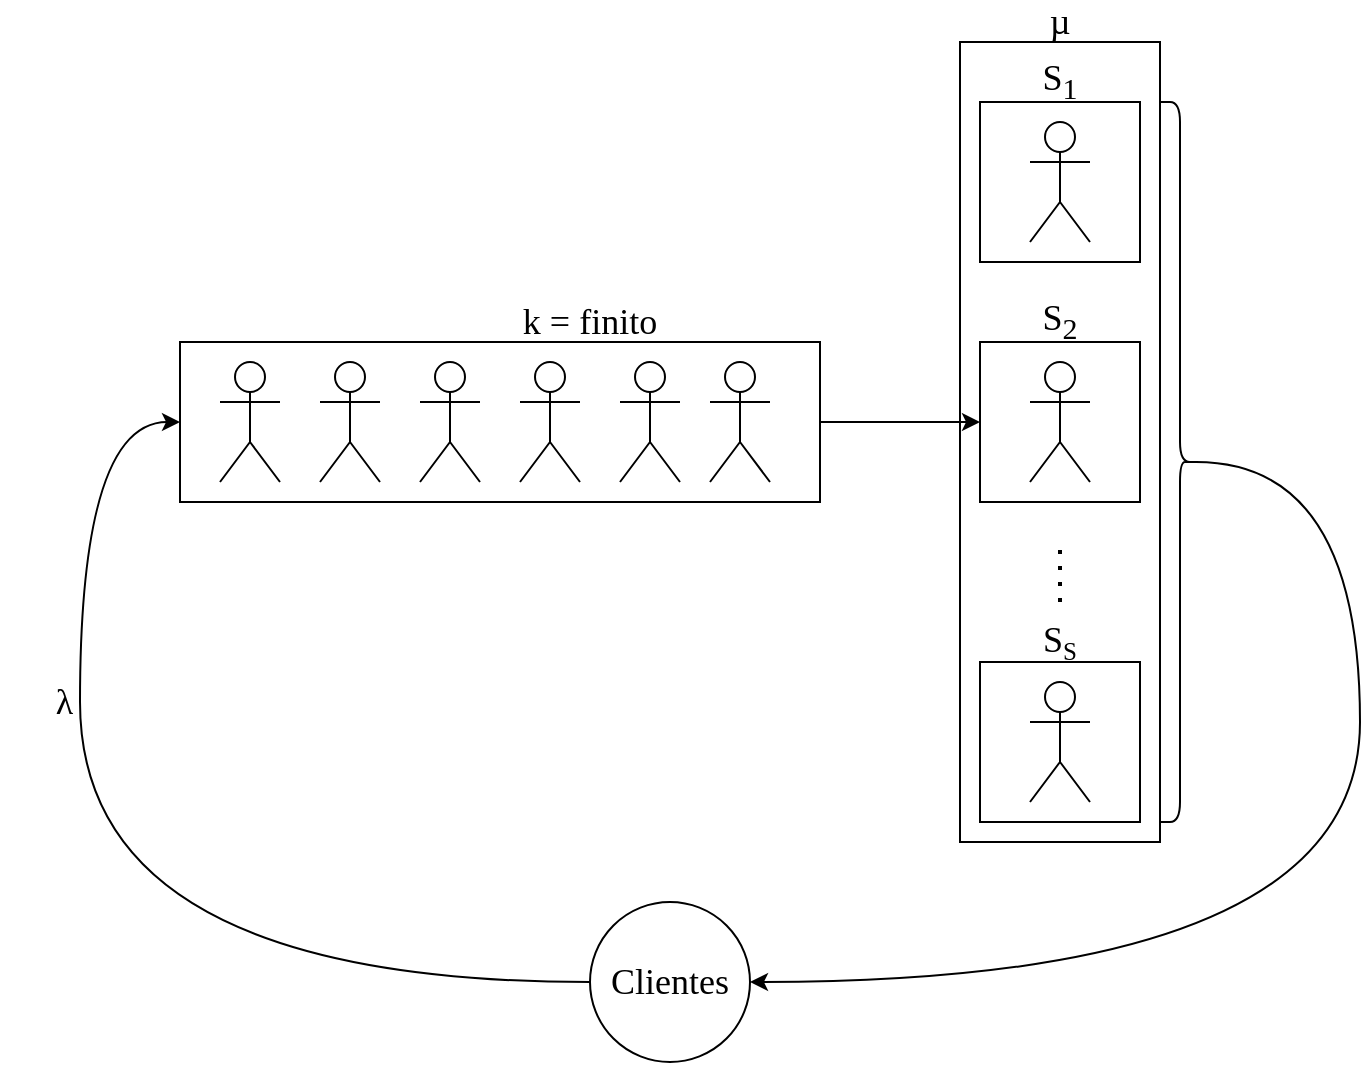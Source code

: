 <mxfile version="21.8.2" type="device" pages="7">
  <diagram name="Página-1" id="YVorLeRD2NTYy_8TR9HN">
    <mxGraphModel dx="864" dy="508" grid="1" gridSize="10" guides="1" tooltips="1" connect="1" arrows="1" fold="1" page="1" pageScale="1" pageWidth="850" pageHeight="1100" math="0" shadow="0">
      <root>
        <mxCell id="0" />
        <mxCell id="1" parent="0" />
        <mxCell id="6PPp6qgTOFGPJa6Tmsrm-9" style="edgeStyle=orthogonalEdgeStyle;rounded=0;orthogonalLoop=1;jettySize=auto;html=1;entryX=0;entryY=0.5;entryDx=0;entryDy=0;fontFamily=Times New Roman;" parent="1" source="6PPp6qgTOFGPJa6Tmsrm-1" target="6PPp6qgTOFGPJa6Tmsrm-2" edge="1">
          <mxGeometry relative="1" as="geometry" />
        </mxCell>
        <mxCell id="6PPp6qgTOFGPJa6Tmsrm-1" value="" style="rounded=0;whiteSpace=wrap;html=1;fontFamily=Times New Roman;" parent="1" vertex="1">
          <mxGeometry x="160" y="240" width="320" height="80" as="geometry" />
        </mxCell>
        <mxCell id="6PPp6qgTOFGPJa6Tmsrm-2" value="" style="rounded=0;whiteSpace=wrap;html=1;fontFamily=Times New Roman;" parent="1" vertex="1">
          <mxGeometry x="560" y="240" width="80" height="80" as="geometry" />
        </mxCell>
        <mxCell id="6PPp6qgTOFGPJa6Tmsrm-3" value="" style="shape=umlActor;verticalLabelPosition=bottom;verticalAlign=top;html=1;outlineConnect=0;fontFamily=Times New Roman;" parent="1" vertex="1">
          <mxGeometry x="425" y="250" width="30" height="60" as="geometry" />
        </mxCell>
        <mxCell id="6PPp6qgTOFGPJa6Tmsrm-4" value="" style="shape=umlActor;verticalLabelPosition=bottom;verticalAlign=top;html=1;outlineConnect=0;fontFamily=Times New Roman;" parent="1" vertex="1">
          <mxGeometry x="380" y="250" width="30" height="60" as="geometry" />
        </mxCell>
        <mxCell id="6PPp6qgTOFGPJa6Tmsrm-5" value="" style="shape=umlActor;verticalLabelPosition=bottom;verticalAlign=top;html=1;outlineConnect=0;fontFamily=Times New Roman;" parent="1" vertex="1">
          <mxGeometry x="585" y="250" width="30" height="60" as="geometry" />
        </mxCell>
        <mxCell id="6PPp6qgTOFGPJa6Tmsrm-8" style="edgeStyle=orthogonalEdgeStyle;rounded=0;orthogonalLoop=1;jettySize=auto;html=1;exitX=0;exitY=0.5;exitDx=0;exitDy=0;entryX=0;entryY=0.5;entryDx=0;entryDy=0;curved=1;fontFamily=Times New Roman;" parent="1" source="6PPp6qgTOFGPJa6Tmsrm-6" target="6PPp6qgTOFGPJa6Tmsrm-1" edge="1">
          <mxGeometry relative="1" as="geometry">
            <Array as="points">
              <mxPoint x="110" y="560" />
              <mxPoint x="110" y="280" />
            </Array>
          </mxGeometry>
        </mxCell>
        <mxCell id="6PPp6qgTOFGPJa6Tmsrm-6" value="Clientes" style="ellipse;whiteSpace=wrap;html=1;aspect=fixed;fontFamily=Times New Roman;fontSize=18;" parent="1" vertex="1">
          <mxGeometry x="365" y="520" width="80" height="80" as="geometry" />
        </mxCell>
        <mxCell id="6PPp6qgTOFGPJa6Tmsrm-10" value="k = finito" style="text;html=1;strokeColor=none;fillColor=none;align=center;verticalAlign=middle;whiteSpace=wrap;rounded=0;fontFamily=Times New Roman;fontSize=18;" parent="1" vertex="1">
          <mxGeometry x="330" y="220" width="70" height="20" as="geometry" />
        </mxCell>
        <mxCell id="6PPp6qgTOFGPJa6Tmsrm-11" value="S&lt;sub&gt;2&lt;/sub&gt;" style="text;html=1;strokeColor=none;fillColor=none;align=center;verticalAlign=middle;whiteSpace=wrap;rounded=0;fontFamily=Times New Roman;fontSize=18;" parent="1" vertex="1">
          <mxGeometry x="570" y="220" width="60" height="20" as="geometry" />
        </mxCell>
        <mxCell id="6PPp6qgTOFGPJa6Tmsrm-12" value="µ&lt;span style=&quot;background: linear-gradient(90deg, rgb(52, 69, 127) 50%, rgba(0, 0, 0, 0) 50%) 0% 0px / 200% 100% no-repeat rgb(31, 31, 31); color: rgb(255, 255, 255); animation: 0.75s cubic-bezier(0.05, 0.7, 0.1, 1) 0.25s 1 normal forwards running highlight; font-size: 18px; text-align: left;&quot;&gt;&lt;/span&gt;&lt;span style=&quot;background: linear-gradient(90deg, rgb(52, 69, 127) 50%, rgba(0, 0, 0, 0) 50%) 0% 0px / 200% 100% no-repeat rgb(31, 31, 31); color: rgb(255, 255, 255); animation: 0.75s cubic-bezier(0.05, 0.7, 0.1, 1) 0.25s 1 normal forwards running highlight; font-size: 18px; text-align: left;&quot;&gt;&lt;/span&gt;&lt;span style=&quot;background: linear-gradient(90deg, rgb(52, 69, 127) 50%, rgba(0, 0, 0, 0) 50%) 0% 0px / 200% 100% no-repeat rgb(31, 31, 31); color: rgb(255, 255, 255); animation: 0.75s cubic-bezier(0.05, 0.7, 0.1, 1) 0.25s 1 normal forwards running highlight; font-size: 18px; text-align: left;&quot;&gt;&lt;/span&gt;&lt;span style=&quot;background: linear-gradient(90deg, rgb(52, 69, 127) 50%, rgba(0, 0, 0, 0) 50%) 0% 0px / 200% 100% no-repeat rgb(31, 31, 31); color: rgb(255, 255, 255); animation: 0.75s cubic-bezier(0.05, 0.7, 0.1, 1) 0.25s 1 normal forwards running highlight; font-size: 18px; text-align: left;&quot;&gt;&lt;/span&gt;" style="text;html=1;strokeColor=none;fillColor=none;align=center;verticalAlign=middle;whiteSpace=wrap;rounded=0;fontFamily=Times New Roman;fontSize=18;" parent="1" vertex="1">
          <mxGeometry x="570" y="70" width="60" height="20" as="geometry" />
        </mxCell>
        <mxCell id="6PPp6qgTOFGPJa6Tmsrm-13" value="&amp;nbsp;λ" style="text;html=1;strokeColor=none;fillColor=none;align=center;verticalAlign=middle;whiteSpace=wrap;rounded=0;fontFamily=Times New Roman;fontSize=18;" parent="1" vertex="1">
          <mxGeometry x="70" y="410" width="60" height="20" as="geometry" />
        </mxCell>
        <mxCell id="6PPp6qgTOFGPJa6Tmsrm-15" value="" style="shape=umlActor;verticalLabelPosition=bottom;verticalAlign=top;html=1;outlineConnect=0;fontFamily=Times New Roman;" parent="1" vertex="1">
          <mxGeometry x="330" y="250" width="30" height="60" as="geometry" />
        </mxCell>
        <mxCell id="6PPp6qgTOFGPJa6Tmsrm-16" value="" style="shape=umlActor;verticalLabelPosition=bottom;verticalAlign=top;html=1;outlineConnect=0;fontFamily=Times New Roman;" parent="1" vertex="1">
          <mxGeometry x="280" y="250" width="30" height="60" as="geometry" />
        </mxCell>
        <mxCell id="6PPp6qgTOFGPJa6Tmsrm-18" value="" style="shape=umlActor;verticalLabelPosition=bottom;verticalAlign=top;html=1;outlineConnect=0;fontFamily=Times New Roman;" parent="1" vertex="1">
          <mxGeometry x="230" y="250" width="30" height="60" as="geometry" />
        </mxCell>
        <mxCell id="6PPp6qgTOFGPJa6Tmsrm-19" value="" style="shape=umlActor;verticalLabelPosition=bottom;verticalAlign=top;html=1;outlineConnect=0;fontFamily=Times New Roman;" parent="1" vertex="1">
          <mxGeometry x="180" y="250" width="30" height="60" as="geometry" />
        </mxCell>
        <mxCell id="6PPp6qgTOFGPJa6Tmsrm-21" value="" style="rounded=0;whiteSpace=wrap;html=1;fontFamily=Times New Roman;" parent="1" vertex="1">
          <mxGeometry x="560" y="120" width="80" height="80" as="geometry" />
        </mxCell>
        <mxCell id="6PPp6qgTOFGPJa6Tmsrm-22" value="" style="shape=umlActor;verticalLabelPosition=bottom;verticalAlign=top;html=1;outlineConnect=0;fontFamily=Times New Roman;" parent="1" vertex="1">
          <mxGeometry x="585" y="130" width="30" height="60" as="geometry" />
        </mxCell>
        <mxCell id="6PPp6qgTOFGPJa6Tmsrm-23" value="S&lt;sub&gt;1&lt;/sub&gt;" style="text;html=1;strokeColor=none;fillColor=none;align=center;verticalAlign=middle;whiteSpace=wrap;rounded=0;fontFamily=Times New Roman;fontSize=18;" parent="1" vertex="1">
          <mxGeometry x="570" y="100" width="60" height="20" as="geometry" />
        </mxCell>
        <mxCell id="6PPp6qgTOFGPJa6Tmsrm-28" value="" style="rounded=0;whiteSpace=wrap;html=1;fontFamily=Times New Roman;" parent="1" vertex="1">
          <mxGeometry x="560" y="400" width="80" height="80" as="geometry" />
        </mxCell>
        <mxCell id="6PPp6qgTOFGPJa6Tmsrm-29" value="" style="shape=umlActor;verticalLabelPosition=bottom;verticalAlign=top;html=1;outlineConnect=0;fontFamily=Times New Roman;" parent="1" vertex="1">
          <mxGeometry x="585" y="410" width="30" height="60" as="geometry" />
        </mxCell>
        <mxCell id="6PPp6qgTOFGPJa6Tmsrm-30" value="S&lt;span style=&quot;font-size: 15px;&quot;&gt;&lt;sub&gt;S&lt;/sub&gt;&lt;/span&gt;" style="text;html=1;strokeColor=none;fillColor=none;align=center;verticalAlign=middle;whiteSpace=wrap;rounded=0;fontFamily=Times New Roman;fontSize=18;" parent="1" vertex="1">
          <mxGeometry x="570" y="380" width="60" height="20" as="geometry" />
        </mxCell>
        <mxCell id="6PPp6qgTOFGPJa6Tmsrm-31" value="" style="endArrow=none;dashed=1;html=1;dashPattern=1 3;strokeWidth=2;rounded=0;" parent="1" edge="1">
          <mxGeometry width="50" height="50" relative="1" as="geometry">
            <mxPoint x="600" y="370" as="sourcePoint" />
            <mxPoint x="600" y="340" as="targetPoint" />
          </mxGeometry>
        </mxCell>
        <mxCell id="6PPp6qgTOFGPJa6Tmsrm-35" style="edgeStyle=orthogonalEdgeStyle;rounded=0;orthogonalLoop=1;jettySize=auto;html=1;exitX=0.1;exitY=0.5;exitDx=0;exitDy=0;exitPerimeter=0;entryX=1;entryY=0.5;entryDx=0;entryDy=0;curved=1;" parent="1" source="6PPp6qgTOFGPJa6Tmsrm-34" target="6PPp6qgTOFGPJa6Tmsrm-6" edge="1">
          <mxGeometry relative="1" as="geometry">
            <Array as="points">
              <mxPoint x="750" y="300" />
              <mxPoint x="750" y="560" />
            </Array>
          </mxGeometry>
        </mxCell>
        <mxCell id="6PPp6qgTOFGPJa6Tmsrm-34" value="" style="shape=curlyBracket;whiteSpace=wrap;html=1;rounded=1;flipH=1;labelPosition=right;verticalLabelPosition=middle;align=left;verticalAlign=middle;" parent="1" vertex="1">
          <mxGeometry x="650" y="120" width="20" height="360" as="geometry" />
        </mxCell>
        <mxCell id="Z332Vh7oi5N21TglmP7B-1" value="" style="rounded=0;whiteSpace=wrap;html=1;fillColor=none;" parent="1" vertex="1">
          <mxGeometry x="550" y="90" width="100" height="400" as="geometry" />
        </mxCell>
      </root>
    </mxGraphModel>
  </diagram>
  <diagram id="Le0xPThiwnjS3wAxeOaL" name="Página-2">
    <mxGraphModel dx="411" dy="242" grid="1" gridSize="10" guides="1" tooltips="1" connect="1" arrows="1" fold="1" page="1" pageScale="1" pageWidth="850" pageHeight="1100" math="0" shadow="0">
      <root>
        <mxCell id="0" />
        <mxCell id="1" parent="0" />
        <mxCell id="ld2dzbJapCjbL-3RGcIa-5" style="edgeStyle=orthogonalEdgeStyle;curved=1;rounded=0;orthogonalLoop=1;jettySize=auto;html=1;fontFamily=Times New Roman;" edge="1" parent="1" source="ld2dzbJapCjbL-3RGcIa-1" target="ld2dzbJapCjbL-3RGcIa-3">
          <mxGeometry relative="1" as="geometry" />
        </mxCell>
        <mxCell id="ld2dzbJapCjbL-3RGcIa-14" value="0.2" style="edgeLabel;html=1;align=center;verticalAlign=middle;resizable=0;points=[];fontFamily=Times New Roman;" vertex="1" connectable="0" parent="ld2dzbJapCjbL-3RGcIa-5">
          <mxGeometry x="-0.279" y="-1" relative="1" as="geometry">
            <mxPoint as="offset" />
          </mxGeometry>
        </mxCell>
        <mxCell id="ld2dzbJapCjbL-3RGcIa-6" style="edgeStyle=orthogonalEdgeStyle;curved=1;rounded=0;orthogonalLoop=1;jettySize=auto;html=1;fontFamily=Times New Roman;" edge="1" parent="1" source="ld2dzbJapCjbL-3RGcIa-1" target="ld2dzbJapCjbL-3RGcIa-2">
          <mxGeometry relative="1" as="geometry" />
        </mxCell>
        <mxCell id="ld2dzbJapCjbL-3RGcIa-16" value="0.5" style="edgeLabel;html=1;align=center;verticalAlign=middle;resizable=0;points=[];fontFamily=Times New Roman;" vertex="1" connectable="0" parent="ld2dzbJapCjbL-3RGcIa-6">
          <mxGeometry x="-0.046" relative="1" as="geometry">
            <mxPoint as="offset" />
          </mxGeometry>
        </mxCell>
        <mxCell id="ld2dzbJapCjbL-3RGcIa-1" value="&lt;font style=&quot;font-size: 18px;&quot;&gt;1&lt;/font&gt;" style="ellipse;whiteSpace=wrap;html=1;aspect=fixed;fontFamily=Times New Roman;" vertex="1" parent="1">
          <mxGeometry x="240" y="340" width="40" height="40" as="geometry" />
        </mxCell>
        <mxCell id="ld2dzbJapCjbL-3RGcIa-11" style="edgeStyle=none;rounded=0;orthogonalLoop=1;jettySize=auto;html=1;fontFamily=Times New Roman;" edge="1" parent="1" source="ld2dzbJapCjbL-3RGcIa-2" target="ld2dzbJapCjbL-3RGcIa-3">
          <mxGeometry relative="1" as="geometry" />
        </mxCell>
        <mxCell id="ld2dzbJapCjbL-3RGcIa-18" value="0.1" style="edgeLabel;html=1;align=center;verticalAlign=middle;resizable=0;points=[];fontFamily=Times New Roman;" vertex="1" connectable="0" parent="ld2dzbJapCjbL-3RGcIa-11">
          <mxGeometry x="-0.194" y="-2" relative="1" as="geometry">
            <mxPoint x="-15" y="11" as="offset" />
          </mxGeometry>
        </mxCell>
        <mxCell id="ld2dzbJapCjbL-3RGcIa-12" style="edgeStyle=none;rounded=0;orthogonalLoop=1;jettySize=auto;html=1;fontFamily=Times New Roman;" edge="1" parent="1" source="ld2dzbJapCjbL-3RGcIa-2" target="ld2dzbJapCjbL-3RGcIa-4">
          <mxGeometry relative="1" as="geometry" />
        </mxCell>
        <mxCell id="ld2dzbJapCjbL-3RGcIa-19" value="0.5" style="edgeLabel;html=1;align=center;verticalAlign=middle;resizable=0;points=[];fontFamily=Times New Roman;" vertex="1" connectable="0" parent="ld2dzbJapCjbL-3RGcIa-12">
          <mxGeometry x="-0.293" y="-1" relative="1" as="geometry">
            <mxPoint as="offset" />
          </mxGeometry>
        </mxCell>
        <mxCell id="ld2dzbJapCjbL-3RGcIa-2" value="&lt;span style=&quot;font-size: 18px;&quot;&gt;2&lt;/span&gt;" style="ellipse;whiteSpace=wrap;html=1;aspect=fixed;fontFamily=Times New Roman;" vertex="1" parent="1">
          <mxGeometry x="440" y="340" width="40" height="40" as="geometry" />
        </mxCell>
        <mxCell id="ld2dzbJapCjbL-3RGcIa-3" value="&lt;font style=&quot;font-size: 18px;&quot;&gt;0&lt;/font&gt;" style="ellipse;whiteSpace=wrap;html=1;aspect=fixed;fontFamily=Times New Roman;" vertex="1" parent="1">
          <mxGeometry x="240" y="460" width="40" height="40" as="geometry" />
        </mxCell>
        <mxCell id="ld2dzbJapCjbL-3RGcIa-13" style="edgeStyle=none;rounded=0;orthogonalLoop=1;jettySize=auto;html=1;fontFamily=Times New Roman;" edge="1" parent="1" source="ld2dzbJapCjbL-3RGcIa-4" target="ld2dzbJapCjbL-3RGcIa-3">
          <mxGeometry relative="1" as="geometry" />
        </mxCell>
        <mxCell id="ld2dzbJapCjbL-3RGcIa-20" value="0.6" style="edgeLabel;html=1;align=center;verticalAlign=middle;resizable=0;points=[];fontFamily=Times New Roman;" vertex="1" connectable="0" parent="ld2dzbJapCjbL-3RGcIa-13">
          <mxGeometry x="-0.111" relative="1" as="geometry">
            <mxPoint as="offset" />
          </mxGeometry>
        </mxCell>
        <mxCell id="ld2dzbJapCjbL-3RGcIa-4" value="&lt;font style=&quot;font-size: 18px;&quot;&gt;3&lt;/font&gt;" style="ellipse;whiteSpace=wrap;html=1;aspect=fixed;fontFamily=Times New Roman;" vertex="1" parent="1">
          <mxGeometry x="440" y="460" width="40" height="40" as="geometry" />
        </mxCell>
        <mxCell id="ld2dzbJapCjbL-3RGcIa-8" style="edgeStyle=orthogonalEdgeStyle;curved=1;rounded=0;orthogonalLoop=1;jettySize=auto;html=1;entryX=0;entryY=0.5;entryDx=0;entryDy=0;fontFamily=Times New Roman;" edge="1" parent="1" source="ld2dzbJapCjbL-3RGcIa-1" target="ld2dzbJapCjbL-3RGcIa-1">
          <mxGeometry relative="1" as="geometry">
            <Array as="points">
              <mxPoint x="260" y="320" />
              <mxPoint x="220" y="320" />
              <mxPoint x="220" y="360" />
            </Array>
          </mxGeometry>
        </mxCell>
        <mxCell id="ld2dzbJapCjbL-3RGcIa-15" value="0.3" style="edgeLabel;html=1;align=center;verticalAlign=middle;resizable=0;points=[];fontFamily=Times New Roman;" vertex="1" connectable="0" parent="ld2dzbJapCjbL-3RGcIa-8">
          <mxGeometry x="-0.119" y="4" relative="1" as="geometry">
            <mxPoint as="offset" />
          </mxGeometry>
        </mxCell>
        <mxCell id="ld2dzbJapCjbL-3RGcIa-9" style="edgeStyle=orthogonalEdgeStyle;curved=1;rounded=0;orthogonalLoop=1;jettySize=auto;html=1;entryX=1;entryY=0.5;entryDx=0;entryDy=0;fontFamily=Times New Roman;" edge="1" parent="1" source="ld2dzbJapCjbL-3RGcIa-2" target="ld2dzbJapCjbL-3RGcIa-2">
          <mxGeometry relative="1" as="geometry" />
        </mxCell>
        <mxCell id="ld2dzbJapCjbL-3RGcIa-17" value="0.4" style="edgeLabel;html=1;align=center;verticalAlign=middle;resizable=0;points=[];fontFamily=Times New Roman;" vertex="1" connectable="0" parent="ld2dzbJapCjbL-3RGcIa-9">
          <mxGeometry x="-0.1" y="-4" relative="1" as="geometry">
            <mxPoint as="offset" />
          </mxGeometry>
        </mxCell>
        <mxCell id="ld2dzbJapCjbL-3RGcIa-24" value="&lt;font face=&quot;Times New Roman&quot;&gt;0.4&lt;/font&gt;" style="edgeStyle=orthogonalEdgeStyle;curved=1;rounded=0;orthogonalLoop=1;jettySize=auto;html=1;entryX=1;entryY=0.5;entryDx=0;entryDy=0;exitX=0.5;exitY=1;exitDx=0;exitDy=0;" edge="1" parent="1" source="ld2dzbJapCjbL-3RGcIa-4" target="ld2dzbJapCjbL-3RGcIa-4">
          <mxGeometry x="0.167" relative="1" as="geometry">
            <Array as="points">
              <mxPoint x="460" y="520" />
              <mxPoint x="500" y="520" />
              <mxPoint x="500" y="480" />
            </Array>
            <mxPoint as="offset" />
          </mxGeometry>
        </mxCell>
      </root>
    </mxGraphModel>
  </diagram>
  <diagram id="eNmUAPAjlmQjDrdhqL0J" name="Página-3">
    <mxGraphModel dx="720" dy="423" grid="1" gridSize="10" guides="1" tooltips="1" connect="1" arrows="1" fold="1" page="1" pageScale="1" pageWidth="850" pageHeight="1100" math="0" shadow="0">
      <root>
        <mxCell id="0" />
        <mxCell id="1" parent="0" />
        <mxCell id="0VMJzv3J0OWq5BbJ6_AL-22" style="edgeStyle=none;rounded=0;orthogonalLoop=1;jettySize=auto;html=1;fontFamily=Times New Roman;" edge="1" parent="1" source="0VMJzv3J0OWq5BbJ6_AL-5" target="0VMJzv3J0OWq5BbJ6_AL-14">
          <mxGeometry relative="1" as="geometry" />
        </mxCell>
        <mxCell id="0VMJzv3J0OWq5BbJ6_AL-30" value="0.6" style="edgeLabel;html=1;align=center;verticalAlign=middle;resizable=0;points=[];fontFamily=Times New Roman;" vertex="1" connectable="0" parent="0VMJzv3J0OWq5BbJ6_AL-22">
          <mxGeometry x="-0.519" y="-2" relative="1" as="geometry">
            <mxPoint as="offset" />
          </mxGeometry>
        </mxCell>
        <mxCell id="0VMJzv3J0OWq5BbJ6_AL-5" value="&lt;font style=&quot;font-size: 18px;&quot;&gt;1&lt;/font&gt;" style="ellipse;whiteSpace=wrap;html=1;aspect=fixed;fontFamily=Times New Roman;" vertex="1" parent="1">
          <mxGeometry x="260" y="260" width="40" height="40" as="geometry" />
        </mxCell>
        <mxCell id="0VMJzv3J0OWq5BbJ6_AL-23" style="edgeStyle=none;rounded=0;orthogonalLoop=1;jettySize=auto;html=1;fontFamily=Times New Roman;" edge="1" parent="1" source="0VMJzv3J0OWq5BbJ6_AL-10" target="0VMJzv3J0OWq5BbJ6_AL-5">
          <mxGeometry relative="1" as="geometry" />
        </mxCell>
        <mxCell id="0VMJzv3J0OWq5BbJ6_AL-28" value="0.5" style="edgeLabel;html=1;align=center;verticalAlign=middle;resizable=0;points=[];fontFamily=Times New Roman;" vertex="1" connectable="0" parent="0VMJzv3J0OWq5BbJ6_AL-23">
          <mxGeometry x="-0.021" y="1" relative="1" as="geometry">
            <mxPoint as="offset" />
          </mxGeometry>
        </mxCell>
        <mxCell id="0VMJzv3J0OWq5BbJ6_AL-24" style="edgeStyle=none;rounded=0;orthogonalLoop=1;jettySize=auto;html=1;fontFamily=Times New Roman;" edge="1" parent="1" source="0VMJzv3J0OWq5BbJ6_AL-10" target="0VMJzv3J0OWq5BbJ6_AL-11">
          <mxGeometry relative="1" as="geometry" />
        </mxCell>
        <mxCell id="0VMJzv3J0OWq5BbJ6_AL-29" value="0.5" style="edgeLabel;html=1;align=center;verticalAlign=middle;resizable=0;points=[];fontFamily=Times New Roman;" vertex="1" connectable="0" parent="0VMJzv3J0OWq5BbJ6_AL-24">
          <mxGeometry x="-0.545" y="-2" relative="1" as="geometry">
            <mxPoint as="offset" />
          </mxGeometry>
        </mxCell>
        <mxCell id="0VMJzv3J0OWq5BbJ6_AL-10" value="&lt;span style=&quot;font-size: 18px;&quot;&gt;2&lt;/span&gt;" style="ellipse;whiteSpace=wrap;html=1;aspect=fixed;fontFamily=Times New Roman;" vertex="1" parent="1">
          <mxGeometry x="460" y="260" width="40" height="40" as="geometry" />
        </mxCell>
        <mxCell id="0VMJzv3J0OWq5BbJ6_AL-26" style="edgeStyle=orthogonalEdgeStyle;curved=1;rounded=0;orthogonalLoop=1;jettySize=auto;html=1;entryX=0.5;entryY=1;entryDx=0;entryDy=0;fontFamily=Times New Roman;" edge="1" parent="1" source="0VMJzv3J0OWq5BbJ6_AL-11" target="0VMJzv3J0OWq5BbJ6_AL-14">
          <mxGeometry relative="1" as="geometry">
            <Array as="points">
              <mxPoint x="280" y="440" />
              <mxPoint x="480" y="440" />
            </Array>
          </mxGeometry>
        </mxCell>
        <mxCell id="0VMJzv3J0OWq5BbJ6_AL-32" value="0.5" style="edgeLabel;html=1;align=center;verticalAlign=middle;resizable=0;points=[];fontFamily=Times New Roman;" vertex="1" connectable="0" parent="0VMJzv3J0OWq5BbJ6_AL-26">
          <mxGeometry y="-2" relative="1" as="geometry">
            <mxPoint as="offset" />
          </mxGeometry>
        </mxCell>
        <mxCell id="0VMJzv3J0OWq5BbJ6_AL-11" value="&lt;font style=&quot;font-size: 18px;&quot;&gt;4&lt;/font&gt;" style="ellipse;whiteSpace=wrap;html=1;aspect=fixed;fontFamily=Times New Roman;" vertex="1" parent="1">
          <mxGeometry x="260" y="380" width="40" height="40" as="geometry" />
        </mxCell>
        <mxCell id="0VMJzv3J0OWq5BbJ6_AL-25" style="edgeStyle=none;rounded=0;orthogonalLoop=1;jettySize=auto;html=1;fontFamily=Times New Roman;" edge="1" parent="1" source="0VMJzv3J0OWq5BbJ6_AL-14" target="0VMJzv3J0OWq5BbJ6_AL-11">
          <mxGeometry relative="1" as="geometry" />
        </mxCell>
        <mxCell id="0VMJzv3J0OWq5BbJ6_AL-31" value="1" style="edgeLabel;html=1;align=center;verticalAlign=middle;resizable=0;points=[];fontFamily=Times New Roman;" vertex="1" connectable="0" parent="0VMJzv3J0OWq5BbJ6_AL-25">
          <mxGeometry y="-1" relative="1" as="geometry">
            <mxPoint y="1" as="offset" />
          </mxGeometry>
        </mxCell>
        <mxCell id="0VMJzv3J0OWq5BbJ6_AL-14" value="&lt;font style=&quot;font-size: 18px;&quot;&gt;3&lt;/font&gt;" style="ellipse;whiteSpace=wrap;html=1;aspect=fixed;fontFamily=Times New Roman;" vertex="1" parent="1">
          <mxGeometry x="460" y="380" width="40" height="40" as="geometry" />
        </mxCell>
        <mxCell id="0VMJzv3J0OWq5BbJ6_AL-15" style="edgeStyle=orthogonalEdgeStyle;curved=1;rounded=0;orthogonalLoop=1;jettySize=auto;html=1;entryX=0;entryY=0.5;entryDx=0;entryDy=0;fontFamily=Times New Roman;" edge="1" parent="1" source="0VMJzv3J0OWq5BbJ6_AL-5" target="0VMJzv3J0OWq5BbJ6_AL-5">
          <mxGeometry relative="1" as="geometry">
            <Array as="points">
              <mxPoint x="280" y="240" />
              <mxPoint x="240" y="240" />
              <mxPoint x="240" y="280" />
            </Array>
          </mxGeometry>
        </mxCell>
        <mxCell id="0VMJzv3J0OWq5BbJ6_AL-16" value="0.4" style="edgeLabel;html=1;align=center;verticalAlign=middle;resizable=0;points=[];fontFamily=Times New Roman;" vertex="1" connectable="0" parent="0VMJzv3J0OWq5BbJ6_AL-15">
          <mxGeometry x="-0.119" y="4" relative="1" as="geometry">
            <mxPoint as="offset" />
          </mxGeometry>
        </mxCell>
        <mxCell id="0VMJzv3J0OWq5BbJ6_AL-27" style="edgeStyle=orthogonalEdgeStyle;curved=1;rounded=0;orthogonalLoop=1;jettySize=auto;html=1;entryX=0;entryY=0.5;entryDx=0;entryDy=0;fontFamily=Times New Roman;" edge="1" parent="1" source="0VMJzv3J0OWq5BbJ6_AL-11" target="0VMJzv3J0OWq5BbJ6_AL-11">
          <mxGeometry relative="1" as="geometry">
            <Array as="points">
              <mxPoint x="280" y="360" />
              <mxPoint x="240" y="360" />
              <mxPoint x="240" y="400" />
            </Array>
          </mxGeometry>
        </mxCell>
        <mxCell id="0VMJzv3J0OWq5BbJ6_AL-33" value="0.5" style="edgeLabel;html=1;align=center;verticalAlign=middle;resizable=0;points=[];fontFamily=Times New Roman;" vertex="1" connectable="0" parent="0VMJzv3J0OWq5BbJ6_AL-27">
          <mxGeometry x="0.117" y="5" relative="1" as="geometry">
            <mxPoint as="offset" />
          </mxGeometry>
        </mxCell>
      </root>
    </mxGraphModel>
  </diagram>
  <diagram id="fVRt8A6hSwnc2Y7Ntc3j" name="Página-4">
    <mxGraphModel dx="864" dy="508" grid="1" gridSize="10" guides="1" tooltips="1" connect="1" arrows="1" fold="1" page="1" pageScale="1" pageWidth="850" pageHeight="1100" math="0" shadow="0">
      <root>
        <mxCell id="0" />
        <mxCell id="1" parent="0" />
        <mxCell id="qDLsMk7c6EmS7-c1RLPG-27" style="edgeStyle=orthogonalEdgeStyle;curved=1;rounded=0;orthogonalLoop=1;jettySize=auto;html=1;exitX=1;exitY=0;exitDx=0;exitDy=0;entryX=0;entryY=0;entryDx=0;entryDy=0;fontFamily=Times New Roman;" parent="1" source="qDLsMk7c6EmS7-c1RLPG-3" target="qDLsMk7c6EmS7-c1RLPG-8" edge="1">
          <mxGeometry relative="1" as="geometry">
            <Array as="points">
              <mxPoint x="294" y="240" />
              <mxPoint x="466" y="240" />
            </Array>
          </mxGeometry>
        </mxCell>
        <mxCell id="qDLsMk7c6EmS7-c1RLPG-35" value="0.6" style="edgeLabel;html=1;align=center;verticalAlign=middle;resizable=0;points=[];fontFamily=Times New Roman;" parent="qDLsMk7c6EmS7-c1RLPG-27" vertex="1" connectable="0">
          <mxGeometry x="-0.007" y="2" relative="1" as="geometry">
            <mxPoint as="offset" />
          </mxGeometry>
        </mxCell>
        <mxCell id="qDLsMk7c6EmS7-c1RLPG-3" value="&lt;font style=&quot;font-size: 18px;&quot;&gt;1&lt;/font&gt;" style="ellipse;whiteSpace=wrap;html=1;aspect=fixed;fontFamily=Times New Roman;" parent="1" vertex="1">
          <mxGeometry x="260" y="260" width="40" height="40" as="geometry" />
        </mxCell>
        <mxCell id="qDLsMk7c6EmS7-c1RLPG-28" style="edgeStyle=orthogonalEdgeStyle;curved=1;rounded=0;orthogonalLoop=1;jettySize=auto;html=1;exitX=0;exitY=1;exitDx=0;exitDy=0;entryX=1;entryY=1;entryDx=0;entryDy=0;fontFamily=Times New Roman;" parent="1" source="qDLsMk7c6EmS7-c1RLPG-8" target="qDLsMk7c6EmS7-c1RLPG-3" edge="1">
          <mxGeometry relative="1" as="geometry">
            <Array as="points">
              <mxPoint x="466" y="320" />
              <mxPoint x="294" y="320" />
            </Array>
          </mxGeometry>
        </mxCell>
        <mxCell id="qDLsMk7c6EmS7-c1RLPG-36" value="0.2" style="edgeLabel;html=1;align=center;verticalAlign=middle;resizable=0;points=[];fontFamily=Times New Roman;" parent="qDLsMk7c6EmS7-c1RLPG-28" vertex="1" connectable="0">
          <mxGeometry x="-0.011" y="2" relative="1" as="geometry">
            <mxPoint as="offset" />
          </mxGeometry>
        </mxCell>
        <mxCell id="qDLsMk7c6EmS7-c1RLPG-8" value="&lt;span style=&quot;font-size: 18px;&quot;&gt;2&lt;/span&gt;" style="ellipse;whiteSpace=wrap;html=1;aspect=fixed;fontFamily=Times New Roman;" parent="1" vertex="1">
          <mxGeometry x="460" y="260" width="40" height="40" as="geometry" />
        </mxCell>
        <mxCell id="qDLsMk7c6EmS7-c1RLPG-29" style="edgeStyle=orthogonalEdgeStyle;curved=1;rounded=0;orthogonalLoop=1;jettySize=auto;html=1;exitX=0;exitY=0.5;exitDx=0;exitDy=0;entryX=0.5;entryY=1;entryDx=0;entryDy=0;fontFamily=Times New Roman;" parent="1" source="qDLsMk7c6EmS7-c1RLPG-14" target="qDLsMk7c6EmS7-c1RLPG-3" edge="1">
          <mxGeometry relative="1" as="geometry" />
        </mxCell>
        <mxCell id="qDLsMk7c6EmS7-c1RLPG-38" value="0.3" style="edgeLabel;html=1;align=center;verticalAlign=middle;resizable=0;points=[];fontFamily=Times New Roman;" parent="qDLsMk7c6EmS7-c1RLPG-29" vertex="1" connectable="0">
          <mxGeometry x="0.252" y="-8" relative="1" as="geometry">
            <mxPoint as="offset" />
          </mxGeometry>
        </mxCell>
        <mxCell id="qDLsMk7c6EmS7-c1RLPG-30" style="edgeStyle=orthogonalEdgeStyle;curved=1;rounded=0;orthogonalLoop=1;jettySize=auto;html=1;exitX=1;exitY=0.5;exitDx=0;exitDy=0;entryX=0.5;entryY=1;entryDx=0;entryDy=0;fontFamily=Times New Roman;" parent="1" source="qDLsMk7c6EmS7-c1RLPG-14" target="qDLsMk7c6EmS7-c1RLPG-8" edge="1">
          <mxGeometry relative="1" as="geometry" />
        </mxCell>
        <mxCell id="qDLsMk7c6EmS7-c1RLPG-37" value="0.2" style="edgeLabel;html=1;align=center;verticalAlign=middle;resizable=0;points=[];fontFamily=Times New Roman;" parent="qDLsMk7c6EmS7-c1RLPG-30" vertex="1" connectable="0">
          <mxGeometry x="0.197" y="10" relative="1" as="geometry">
            <mxPoint as="offset" />
          </mxGeometry>
        </mxCell>
        <mxCell id="qDLsMk7c6EmS7-c1RLPG-14" value="&lt;font style=&quot;font-size: 18px;&quot;&gt;3&lt;/font&gt;" style="ellipse;whiteSpace=wrap;html=1;aspect=fixed;fontFamily=Times New Roman;" parent="1" vertex="1">
          <mxGeometry x="360" y="400" width="40" height="40" as="geometry" />
        </mxCell>
        <mxCell id="qDLsMk7c6EmS7-c1RLPG-21" style="edgeStyle=orthogonalEdgeStyle;curved=1;rounded=0;orthogonalLoop=1;jettySize=auto;html=1;entryX=1;entryY=0.5;entryDx=0;entryDy=0;fontFamily=Times New Roman;" parent="1" source="qDLsMk7c6EmS7-c1RLPG-8" target="qDLsMk7c6EmS7-c1RLPG-8" edge="1">
          <mxGeometry relative="1" as="geometry" />
        </mxCell>
        <mxCell id="qDLsMk7c6EmS7-c1RLPG-33" value="0.8" style="edgeLabel;html=1;align=center;verticalAlign=middle;resizable=0;points=[];fontFamily=Times New Roman;" parent="qDLsMk7c6EmS7-c1RLPG-21" vertex="1" connectable="0">
          <mxGeometry x="0.121" y="-6" relative="1" as="geometry">
            <mxPoint as="offset" />
          </mxGeometry>
        </mxCell>
        <mxCell id="qDLsMk7c6EmS7-c1RLPG-25" style="edgeStyle=orthogonalEdgeStyle;curved=1;rounded=0;orthogonalLoop=1;jettySize=auto;html=1;entryX=0;entryY=0.5;entryDx=0;entryDy=0;fontFamily=Times New Roman;" parent="1" source="qDLsMk7c6EmS7-c1RLPG-3" target="qDLsMk7c6EmS7-c1RLPG-3" edge="1">
          <mxGeometry relative="1" as="geometry">
            <Array as="points">
              <mxPoint x="280" y="240" />
              <mxPoint x="240" y="240" />
              <mxPoint x="240" y="280" />
            </Array>
          </mxGeometry>
        </mxCell>
        <mxCell id="qDLsMk7c6EmS7-c1RLPG-32" value="0.4" style="edgeLabel;html=1;align=center;verticalAlign=middle;resizable=0;points=[];fontFamily=Times New Roman;" parent="qDLsMk7c6EmS7-c1RLPG-25" vertex="1" connectable="0">
          <mxGeometry x="0.098" y="5" relative="1" as="geometry">
            <mxPoint as="offset" />
          </mxGeometry>
        </mxCell>
        <mxCell id="qDLsMk7c6EmS7-c1RLPG-31" style="edgeStyle=orthogonalEdgeStyle;curved=1;rounded=0;orthogonalLoop=1;jettySize=auto;html=1;exitX=1;exitY=1;exitDx=0;exitDy=0;entryX=0;entryY=1;entryDx=0;entryDy=0;fontFamily=Times New Roman;" parent="1" source="qDLsMk7c6EmS7-c1RLPG-14" target="qDLsMk7c6EmS7-c1RLPG-14" edge="1">
          <mxGeometry relative="1" as="geometry">
            <Array as="points">
              <mxPoint x="394" y="460" />
              <mxPoint x="366" y="460" />
            </Array>
          </mxGeometry>
        </mxCell>
        <mxCell id="qDLsMk7c6EmS7-c1RLPG-34" value="0.5" style="edgeLabel;html=1;align=center;verticalAlign=middle;resizable=0;points=[];fontFamily=Times New Roman;" parent="qDLsMk7c6EmS7-c1RLPG-31" vertex="1" connectable="0">
          <mxGeometry x="-0.083" relative="1" as="geometry">
            <mxPoint x="-3" as="offset" />
          </mxGeometry>
        </mxCell>
      </root>
    </mxGraphModel>
  </diagram>
  <diagram id="A5zVTVlYw-zlhYLEodEQ" name="Página-5">
    <mxGraphModel dx="524" dy="308" grid="1" gridSize="10" guides="1" tooltips="1" connect="1" arrows="1" fold="1" page="1" pageScale="1" pageWidth="850" pageHeight="1100" math="0" shadow="0">
      <root>
        <mxCell id="0" />
        <mxCell id="1" parent="0" />
        <mxCell id="y5D2D1DUzA9P0s6_UHDn-8" style="edgeStyle=orthogonalEdgeStyle;curved=1;rounded=0;orthogonalLoop=1;jettySize=auto;html=1;exitX=1;exitY=0;exitDx=0;exitDy=0;entryX=0;entryY=0;entryDx=0;entryDy=0;fontFamily=Times New Roman;" edge="1" parent="1" source="y5D2D1DUzA9P0s6_UHDn-1" target="y5D2D1DUzA9P0s6_UHDn-3">
          <mxGeometry relative="1" as="geometry">
            <Array as="points">
              <mxPoint x="390" y="366" />
              <mxPoint x="390" y="350" />
              <mxPoint x="530" y="350" />
              <mxPoint x="530" y="366" />
            </Array>
          </mxGeometry>
        </mxCell>
        <mxCell id="y5D2D1DUzA9P0s6_UHDn-19" value="0.24" style="edgeLabel;html=1;align=center;verticalAlign=middle;resizable=0;points=[];fontFamily=Times New Roman;" vertex="1" connectable="0" parent="y5D2D1DUzA9P0s6_UHDn-8">
          <mxGeometry x="-0.029" relative="1" as="geometry">
            <mxPoint as="offset" />
          </mxGeometry>
        </mxCell>
        <mxCell id="y5D2D1DUzA9P0s6_UHDn-18" style="edgeStyle=orthogonalEdgeStyle;curved=1;rounded=0;orthogonalLoop=1;jettySize=auto;html=1;exitX=0;exitY=1;exitDx=0;exitDy=0;entryX=0;entryY=0.5;entryDx=0;entryDy=0;fontFamily=Times New Roman;" edge="1" parent="1" source="y5D2D1DUzA9P0s6_UHDn-1" target="y5D2D1DUzA9P0s6_UHDn-4">
          <mxGeometry relative="1" as="geometry">
            <Array as="points">
              <mxPoint x="326" y="500" />
            </Array>
          </mxGeometry>
        </mxCell>
        <mxCell id="y5D2D1DUzA9P0s6_UHDn-23" value="0.72" style="edgeLabel;html=1;align=center;verticalAlign=middle;resizable=0;points=[];fontFamily=Times New Roman;" vertex="1" connectable="0" parent="y5D2D1DUzA9P0s6_UHDn-18">
          <mxGeometry x="0.23" y="26" relative="1" as="geometry">
            <mxPoint as="offset" />
          </mxGeometry>
        </mxCell>
        <mxCell id="y5D2D1DUzA9P0s6_UHDn-1" value="&lt;font style=&quot;font-size: 18px;&quot;&gt;1&lt;/font&gt;" style="ellipse;whiteSpace=wrap;html=1;aspect=fixed;fontFamily=Times New Roman;" vertex="1" parent="1">
          <mxGeometry x="320" y="360" width="40" height="40" as="geometry" />
        </mxCell>
        <mxCell id="y5D2D1DUzA9P0s6_UHDn-9" style="edgeStyle=orthogonalEdgeStyle;curved=1;rounded=0;orthogonalLoop=1;jettySize=auto;html=1;exitX=0;exitY=1;exitDx=0;exitDy=0;entryX=1;entryY=1;entryDx=0;entryDy=0;fontFamily=Times New Roman;" edge="1" parent="1" source="y5D2D1DUzA9P0s6_UHDn-3" target="y5D2D1DUzA9P0s6_UHDn-1">
          <mxGeometry relative="1" as="geometry">
            <Array as="points">
              <mxPoint x="530" y="394" />
              <mxPoint x="530" y="410" />
              <mxPoint x="390" y="410" />
              <mxPoint x="390" y="394" />
            </Array>
          </mxGeometry>
        </mxCell>
        <mxCell id="y5D2D1DUzA9P0s6_UHDn-24" value="0.128" style="edgeLabel;html=1;align=center;verticalAlign=middle;resizable=0;points=[];fontFamily=Times New Roman;" vertex="1" connectable="0" parent="y5D2D1DUzA9P0s6_UHDn-9">
          <mxGeometry x="-0.018" relative="1" as="geometry">
            <mxPoint as="offset" />
          </mxGeometry>
        </mxCell>
        <mxCell id="y5D2D1DUzA9P0s6_UHDn-15" style="edgeStyle=orthogonalEdgeStyle;rounded=0;orthogonalLoop=1;jettySize=auto;html=1;exitX=1;exitY=1;exitDx=0;exitDy=0;curved=1;entryX=1;entryY=0.5;entryDx=0;entryDy=0;fontFamily=Times New Roman;" edge="1" parent="1" source="y5D2D1DUzA9P0s6_UHDn-3" target="y5D2D1DUzA9P0s6_UHDn-4">
          <mxGeometry relative="1" as="geometry">
            <mxPoint x="490" y="500" as="targetPoint" />
            <Array as="points">
              <mxPoint x="594" y="500" />
            </Array>
          </mxGeometry>
        </mxCell>
        <mxCell id="y5D2D1DUzA9P0s6_UHDn-25" value="0.736" style="edgeLabel;html=1;align=center;verticalAlign=middle;resizable=0;points=[];fontFamily=Times New Roman;" vertex="1" connectable="0" parent="y5D2D1DUzA9P0s6_UHDn-15">
          <mxGeometry x="-0.328" y="-20" relative="1" as="geometry">
            <mxPoint as="offset" />
          </mxGeometry>
        </mxCell>
        <mxCell id="y5D2D1DUzA9P0s6_UHDn-3" value="&lt;font style=&quot;font-size: 18px;&quot;&gt;2&lt;/font&gt;" style="ellipse;whiteSpace=wrap;html=1;aspect=fixed;fontFamily=Times New Roman;" vertex="1" parent="1">
          <mxGeometry x="560" y="360" width="40" height="40" as="geometry" />
        </mxCell>
        <mxCell id="y5D2D1DUzA9P0s6_UHDn-16" style="edgeStyle=none;rounded=0;orthogonalLoop=1;jettySize=auto;html=1;exitX=1;exitY=0;exitDx=0;exitDy=0;entryX=0.5;entryY=1;entryDx=0;entryDy=0;fontFamily=Times New Roman;" edge="1" parent="1" source="y5D2D1DUzA9P0s6_UHDn-4" target="y5D2D1DUzA9P0s6_UHDn-3">
          <mxGeometry relative="1" as="geometry" />
        </mxCell>
        <mxCell id="y5D2D1DUzA9P0s6_UHDn-27" value="0.192" style="edgeLabel;html=1;align=center;verticalAlign=middle;resizable=0;points=[];fontFamily=Times New Roman;" vertex="1" connectable="0" parent="y5D2D1DUzA9P0s6_UHDn-16">
          <mxGeometry x="0.022" y="1" relative="1" as="geometry">
            <mxPoint as="offset" />
          </mxGeometry>
        </mxCell>
        <mxCell id="y5D2D1DUzA9P0s6_UHDn-17" style="edgeStyle=none;rounded=0;orthogonalLoop=1;jettySize=auto;html=1;exitX=0;exitY=0;exitDx=0;exitDy=0;entryX=0.5;entryY=1;entryDx=0;entryDy=0;fontFamily=Times New Roman;" edge="1" parent="1" source="y5D2D1DUzA9P0s6_UHDn-4" target="y5D2D1DUzA9P0s6_UHDn-1">
          <mxGeometry relative="1" as="geometry" />
        </mxCell>
        <mxCell id="y5D2D1DUzA9P0s6_UHDn-26" value="0.064" style="edgeLabel;html=1;align=center;verticalAlign=middle;resizable=0;points=[];fontFamily=Times New Roman;" vertex="1" connectable="0" parent="y5D2D1DUzA9P0s6_UHDn-17">
          <mxGeometry x="-0.034" y="2" relative="1" as="geometry">
            <mxPoint as="offset" />
          </mxGeometry>
        </mxCell>
        <mxCell id="y5D2D1DUzA9P0s6_UHDn-4" value="&lt;font style=&quot;font-size: 18px;&quot;&gt;3&lt;br&gt;&lt;/font&gt;" style="ellipse;whiteSpace=wrap;html=1;aspect=fixed;fontFamily=Times New Roman;" vertex="1" parent="1">
          <mxGeometry x="439.5" y="480" width="40" height="40" as="geometry" />
        </mxCell>
        <mxCell id="y5D2D1DUzA9P0s6_UHDn-5" style="edgeStyle=orthogonalEdgeStyle;curved=1;rounded=0;orthogonalLoop=1;jettySize=auto;html=1;entryX=0;entryY=0.5;entryDx=0;entryDy=0;fontFamily=Times New Roman;" edge="1" parent="1" source="y5D2D1DUzA9P0s6_UHDn-1" target="y5D2D1DUzA9P0s6_UHDn-1">
          <mxGeometry relative="1" as="geometry">
            <Array as="points">
              <mxPoint x="340" y="340" />
              <mxPoint x="300" y="340" />
              <mxPoint x="300" y="380" />
            </Array>
          </mxGeometry>
        </mxCell>
        <mxCell id="y5D2D1DUzA9P0s6_UHDn-20" value="0.04" style="edgeLabel;html=1;align=center;verticalAlign=middle;resizable=0;points=[];fontFamily=Times New Roman;" vertex="1" connectable="0" parent="y5D2D1DUzA9P0s6_UHDn-5">
          <mxGeometry x="-0.138" y="2" relative="1" as="geometry">
            <mxPoint as="offset" />
          </mxGeometry>
        </mxCell>
        <mxCell id="y5D2D1DUzA9P0s6_UHDn-6" style="edgeStyle=orthogonalEdgeStyle;curved=1;rounded=0;orthogonalLoop=1;jettySize=auto;html=1;entryX=1;entryY=0.5;entryDx=0;entryDy=0;fontFamily=Times New Roman;" edge="1" parent="1" source="y5D2D1DUzA9P0s6_UHDn-3" target="y5D2D1DUzA9P0s6_UHDn-3">
          <mxGeometry relative="1" as="geometry" />
        </mxCell>
        <mxCell id="y5D2D1DUzA9P0s6_UHDn-21" value="0.136" style="edgeLabel;html=1;align=center;verticalAlign=middle;resizable=0;points=[];fontFamily=Times New Roman;" vertex="1" connectable="0" parent="y5D2D1DUzA9P0s6_UHDn-6">
          <mxGeometry x="-0.128" y="-3" relative="1" as="geometry">
            <mxPoint as="offset" />
          </mxGeometry>
        </mxCell>
        <mxCell id="y5D2D1DUzA9P0s6_UHDn-7" style="edgeStyle=orthogonalEdgeStyle;curved=1;rounded=0;orthogonalLoop=1;jettySize=auto;html=1;exitX=1;exitY=1;exitDx=0;exitDy=0;entryX=0;entryY=1;entryDx=0;entryDy=0;fontFamily=Times New Roman;" edge="1" parent="1" source="y5D2D1DUzA9P0s6_UHDn-4" target="y5D2D1DUzA9P0s6_UHDn-4">
          <mxGeometry relative="1" as="geometry">
            <Array as="points">
              <mxPoint x="474" y="540" />
              <mxPoint x="445" y="540" />
            </Array>
          </mxGeometry>
        </mxCell>
        <mxCell id="y5D2D1DUzA9P0s6_UHDn-22" value="0.744" style="edgeLabel;html=1;align=center;verticalAlign=middle;resizable=0;points=[];fontFamily=Times New Roman;" vertex="1" connectable="0" parent="y5D2D1DUzA9P0s6_UHDn-7">
          <mxGeometry x="-0.001" relative="1" as="geometry">
            <mxPoint as="offset" />
          </mxGeometry>
        </mxCell>
      </root>
    </mxGraphModel>
  </diagram>
  <diagram id="XlDvq1E2K8bOwHdidKaC" name="Página-6">
    <mxGraphModel dx="720" dy="423" grid="1" gridSize="10" guides="1" tooltips="1" connect="1" arrows="1" fold="1" page="1" pageScale="1" pageWidth="850" pageHeight="1100" math="0" shadow="0">
      <root>
        <mxCell id="0" />
        <mxCell id="1" parent="0" />
        <mxCell id="YfOEcoB02Qi43KbSl_MQ-4" style="edgeStyle=orthogonalEdgeStyle;curved=1;rounded=0;orthogonalLoop=1;jettySize=auto;html=1;fontFamily=Times New Roman;" edge="1" parent="1" source="YfOEcoB02Qi43KbSl_MQ-1" target="YfOEcoB02Qi43KbSl_MQ-2">
          <mxGeometry relative="1" as="geometry" />
        </mxCell>
        <mxCell id="YfOEcoB02Qi43KbSl_MQ-18" value="0.5" style="edgeLabel;html=1;align=center;verticalAlign=middle;resizable=0;points=[];fontFamily=Times New Roman;" vertex="1" connectable="0" parent="YfOEcoB02Qi43KbSl_MQ-4">
          <mxGeometry x="0.019" relative="1" as="geometry">
            <mxPoint as="offset" />
          </mxGeometry>
        </mxCell>
        <mxCell id="YfOEcoB02Qi43KbSl_MQ-11" style="edgeStyle=orthogonalEdgeStyle;curved=1;rounded=0;orthogonalLoop=1;jettySize=auto;html=1;entryX=0;entryY=0.5;entryDx=0;entryDy=0;fontFamily=Times New Roman;" edge="1" parent="1" source="YfOEcoB02Qi43KbSl_MQ-1" target="YfOEcoB02Qi43KbSl_MQ-3">
          <mxGeometry relative="1" as="geometry">
            <Array as="points">
              <mxPoint x="340" y="340" />
            </Array>
          </mxGeometry>
        </mxCell>
        <mxCell id="YfOEcoB02Qi43KbSl_MQ-12" value="0.5" style="edgeLabel;html=1;align=center;verticalAlign=middle;resizable=0;points=[];fontFamily=Times New Roman;" vertex="1" connectable="0" parent="YfOEcoB02Qi43KbSl_MQ-11">
          <mxGeometry x="0.044" y="20" relative="1" as="geometry">
            <mxPoint as="offset" />
          </mxGeometry>
        </mxCell>
        <mxCell id="YfOEcoB02Qi43KbSl_MQ-1" value="&lt;font style=&quot;font-size: 18px;&quot;&gt;1&lt;/font&gt;" style="ellipse;whiteSpace=wrap;html=1;aspect=fixed;fontFamily=Times New Roman;" vertex="1" parent="1">
          <mxGeometry x="320" y="200" width="40" height="40" as="geometry" />
        </mxCell>
        <mxCell id="YfOEcoB02Qi43KbSl_MQ-5" style="edgeStyle=orthogonalEdgeStyle;curved=1;rounded=0;orthogonalLoop=1;jettySize=auto;html=1;entryX=1;entryY=0;entryDx=0;entryDy=0;exitX=0;exitY=0;exitDx=0;exitDy=0;fontFamily=Times New Roman;" edge="1" parent="1" source="YfOEcoB02Qi43KbSl_MQ-2" target="YfOEcoB02Qi43KbSl_MQ-1">
          <mxGeometry relative="1" as="geometry">
            <Array as="points">
              <mxPoint x="450" y="206" />
              <mxPoint x="450" y="206" />
            </Array>
          </mxGeometry>
        </mxCell>
        <mxCell id="YfOEcoB02Qi43KbSl_MQ-17" value="0.4" style="edgeLabel;html=1;align=center;verticalAlign=middle;resizable=0;points=[];fontFamily=Times New Roman;" vertex="1" connectable="0" parent="YfOEcoB02Qi43KbSl_MQ-5">
          <mxGeometry x="-0.009" relative="1" as="geometry">
            <mxPoint as="offset" />
          </mxGeometry>
        </mxCell>
        <mxCell id="YfOEcoB02Qi43KbSl_MQ-6" style="edgeStyle=orthogonalEdgeStyle;curved=1;rounded=0;orthogonalLoop=1;jettySize=auto;html=1;entryX=1;entryY=0.5;entryDx=0;entryDy=0;fontFamily=Times New Roman;" edge="1" parent="1" source="YfOEcoB02Qi43KbSl_MQ-2" target="YfOEcoB02Qi43KbSl_MQ-3">
          <mxGeometry relative="1" as="geometry">
            <Array as="points">
              <mxPoint x="620" y="220" />
              <mxPoint x="620" y="340" />
            </Array>
          </mxGeometry>
        </mxCell>
        <mxCell id="YfOEcoB02Qi43KbSl_MQ-14" value="0.6" style="edgeLabel;html=1;align=center;verticalAlign=middle;resizable=0;points=[];fontFamily=Times New Roman;" vertex="1" connectable="0" parent="YfOEcoB02Qi43KbSl_MQ-6">
          <mxGeometry x="-0.007" y="-1" relative="1" as="geometry">
            <mxPoint as="offset" />
          </mxGeometry>
        </mxCell>
        <mxCell id="YfOEcoB02Qi43KbSl_MQ-2" value="&lt;font style=&quot;font-size: 18px;&quot;&gt;2&lt;/font&gt;" style="ellipse;whiteSpace=wrap;html=1;aspect=fixed;fontFamily=Times New Roman;" vertex="1" parent="1">
          <mxGeometry x="560" y="200" width="40" height="40" as="geometry" />
        </mxCell>
        <mxCell id="YfOEcoB02Qi43KbSl_MQ-7" style="edgeStyle=orthogonalEdgeStyle;curved=1;rounded=0;orthogonalLoop=1;jettySize=auto;html=1;entryX=0.5;entryY=1;entryDx=0;entryDy=0;fontFamily=Times New Roman;" edge="1" parent="1" source="YfOEcoB02Qi43KbSl_MQ-3" target="YfOEcoB02Qi43KbSl_MQ-2">
          <mxGeometry relative="1" as="geometry" />
        </mxCell>
        <mxCell id="YfOEcoB02Qi43KbSl_MQ-15" value="0.2" style="edgeLabel;html=1;align=center;verticalAlign=middle;resizable=0;points=[];fontFamily=Times New Roman;" vertex="1" connectable="0" parent="YfOEcoB02Qi43KbSl_MQ-7">
          <mxGeometry x="0.062" y="-1" relative="1" as="geometry">
            <mxPoint as="offset" />
          </mxGeometry>
        </mxCell>
        <mxCell id="YfOEcoB02Qi43KbSl_MQ-3" value="&lt;font style=&quot;font-size: 18px;&quot;&gt;3&lt;/font&gt;" style="ellipse;whiteSpace=wrap;html=1;aspect=fixed;fontFamily=Times New Roman;" vertex="1" parent="1">
          <mxGeometry x="560" y="320" width="40" height="40" as="geometry" />
        </mxCell>
        <mxCell id="YfOEcoB02Qi43KbSl_MQ-9" style="edgeStyle=orthogonalEdgeStyle;curved=1;rounded=0;orthogonalLoop=1;jettySize=auto;html=1;exitX=1;exitY=1;exitDx=0;exitDy=0;entryX=0;entryY=1;entryDx=0;entryDy=0;fontFamily=Times New Roman;" edge="1" parent="1" source="YfOEcoB02Qi43KbSl_MQ-3" target="YfOEcoB02Qi43KbSl_MQ-3">
          <mxGeometry relative="1" as="geometry">
            <Array as="points">
              <mxPoint x="594" y="380" />
              <mxPoint x="566" y="380" />
            </Array>
          </mxGeometry>
        </mxCell>
        <mxCell id="YfOEcoB02Qi43KbSl_MQ-13" value="0.8" style="edgeLabel;html=1;align=center;verticalAlign=middle;resizable=0;points=[];fontFamily=Times New Roman;" vertex="1" connectable="0" parent="YfOEcoB02Qi43KbSl_MQ-9">
          <mxGeometry x="0.049" y="1" relative="1" as="geometry">
            <mxPoint as="offset" />
          </mxGeometry>
        </mxCell>
        <mxCell id="YfOEcoB02Qi43KbSl_MQ-10" style="edgeStyle=orthogonalEdgeStyle;curved=1;rounded=0;orthogonalLoop=1;jettySize=auto;html=1;entryX=1;entryY=0.25;entryDx=0;entryDy=0;entryPerimeter=0;fontFamily=Times New Roman;" edge="1" parent="1" source="YfOEcoB02Qi43KbSl_MQ-2" target="YfOEcoB02Qi43KbSl_MQ-2">
          <mxGeometry relative="1" as="geometry" />
        </mxCell>
        <mxCell id="YfOEcoB02Qi43KbSl_MQ-16" value="0.5" style="edgeLabel;html=1;align=center;verticalAlign=middle;resizable=0;points=[];fontFamily=Times New Roman;" vertex="1" connectable="0" parent="YfOEcoB02Qi43KbSl_MQ-10">
          <mxGeometry x="-0.022" y="-4" relative="1" as="geometry">
            <mxPoint as="offset" />
          </mxGeometry>
        </mxCell>
      </root>
    </mxGraphModel>
  </diagram>
  <diagram id="brUMm2138Asi2hQ_MmUN" name="Página-7">
    <mxGraphModel dx="596" dy="350" grid="1" gridSize="10" guides="1" tooltips="1" connect="1" arrows="1" fold="1" page="1" pageScale="1" pageWidth="850" pageHeight="1100" math="0" shadow="0">
      <root>
        <mxCell id="0" />
        <mxCell id="1" parent="0" />
        <mxCell id="qYbH3qcipkmsY9NSbLPy-1" value="&lt;font style=&quot;font-size: 18px;&quot;&gt;1&lt;/font&gt;" style="ellipse;whiteSpace=wrap;html=1;aspect=fixed;fontFamily=Times New Roman;" vertex="1" parent="1">
          <mxGeometry x="320" y="200" width="40" height="40" as="geometry" />
        </mxCell>
        <mxCell id="qYbH3qcipkmsY9NSbLPy-9" style="edgeStyle=orthogonalEdgeStyle;curved=1;rounded=0;orthogonalLoop=1;jettySize=auto;html=1;fontFamily=Times New Roman;" edge="1" parent="1" source="qYbH3qcipkmsY9NSbLPy-2" target="qYbH3qcipkmsY9NSbLPy-3">
          <mxGeometry relative="1" as="geometry">
            <Array as="points">
              <mxPoint x="510" y="280" />
              <mxPoint x="510" y="280" />
            </Array>
          </mxGeometry>
        </mxCell>
        <mxCell id="qYbH3qcipkmsY9NSbLPy-17" value="1/2" style="edgeLabel;html=1;align=center;verticalAlign=middle;resizable=0;points=[];fontFamily=Times New Roman;" vertex="1" connectable="0" parent="qYbH3qcipkmsY9NSbLPy-9">
          <mxGeometry x="-0.002" relative="1" as="geometry">
            <mxPoint as="offset" />
          </mxGeometry>
        </mxCell>
        <mxCell id="qYbH3qcipkmsY9NSbLPy-2" value="&lt;font style=&quot;font-size: 18px;&quot;&gt;2&lt;/font&gt;" style="ellipse;whiteSpace=wrap;html=1;aspect=fixed;fontFamily=Times New Roman;" vertex="1" parent="1">
          <mxGeometry x="480" y="200" width="40" height="40" as="geometry" />
        </mxCell>
        <mxCell id="qYbH3qcipkmsY9NSbLPy-11" style="edgeStyle=orthogonalEdgeStyle;curved=1;rounded=0;orthogonalLoop=1;jettySize=auto;html=1;fontFamily=Times New Roman;" edge="1" parent="1" source="qYbH3qcipkmsY9NSbLPy-3" target="qYbH3qcipkmsY9NSbLPy-2">
          <mxGeometry relative="1" as="geometry">
            <Array as="points">
              <mxPoint x="490" y="300" />
              <mxPoint x="490" y="300" />
            </Array>
          </mxGeometry>
        </mxCell>
        <mxCell id="qYbH3qcipkmsY9NSbLPy-16" value="1/2" style="edgeLabel;html=1;align=center;verticalAlign=middle;resizable=0;points=[];fontFamily=Times New Roman;" vertex="1" connectable="0" parent="qYbH3qcipkmsY9NSbLPy-11">
          <mxGeometry x="0.002" y="1" relative="1" as="geometry">
            <mxPoint as="offset" />
          </mxGeometry>
        </mxCell>
        <mxCell id="qYbH3qcipkmsY9NSbLPy-3" value="&lt;font style=&quot;font-size: 18px;&quot;&gt;3&lt;/font&gt;" style="ellipse;whiteSpace=wrap;html=1;aspect=fixed;fontFamily=Times New Roman;" vertex="1" parent="1">
          <mxGeometry x="480" y="360" width="40" height="40" as="geometry" />
        </mxCell>
        <mxCell id="qYbH3qcipkmsY9NSbLPy-14" style="edgeStyle=orthogonalEdgeStyle;curved=1;rounded=0;orthogonalLoop=1;jettySize=auto;html=1;entryX=0.5;entryY=1;entryDx=0;entryDy=0;fontFamily=Times New Roman;" edge="1" parent="1" source="qYbH3qcipkmsY9NSbLPy-4" target="qYbH3qcipkmsY9NSbLPy-1">
          <mxGeometry relative="1" as="geometry" />
        </mxCell>
        <mxCell id="qYbH3qcipkmsY9NSbLPy-15" value="1/2" style="edgeLabel;html=1;align=center;verticalAlign=middle;resizable=0;points=[];fontFamily=Times New Roman;" vertex="1" connectable="0" parent="qYbH3qcipkmsY9NSbLPy-14">
          <mxGeometry x="-0.014" y="1" relative="1" as="geometry">
            <mxPoint as="offset" />
          </mxGeometry>
        </mxCell>
        <mxCell id="qYbH3qcipkmsY9NSbLPy-4" value="&lt;font style=&quot;font-size: 18px;&quot;&gt;4&lt;/font&gt;" style="ellipse;whiteSpace=wrap;html=1;aspect=fixed;fontFamily=Times New Roman;" vertex="1" parent="1">
          <mxGeometry x="320" y="360" width="40" height="40" as="geometry" />
        </mxCell>
        <mxCell id="qYbH3qcipkmsY9NSbLPy-5" style="edgeStyle=orthogonalEdgeStyle;curved=1;rounded=0;orthogonalLoop=1;jettySize=auto;html=1;entryX=0;entryY=0.5;entryDx=0;entryDy=0;fontFamily=Times New Roman;" edge="1" parent="1" source="qYbH3qcipkmsY9NSbLPy-1" target="qYbH3qcipkmsY9NSbLPy-1">
          <mxGeometry relative="1" as="geometry">
            <Array as="points">
              <mxPoint x="340" y="180" />
              <mxPoint x="300" y="180" />
              <mxPoint x="300" y="220" />
            </Array>
          </mxGeometry>
        </mxCell>
        <mxCell id="qYbH3qcipkmsY9NSbLPy-6" value="1" style="edgeLabel;html=1;align=center;verticalAlign=middle;resizable=0;points=[];fontFamily=Times New Roman;" vertex="1" connectable="0" parent="qYbH3qcipkmsY9NSbLPy-5">
          <mxGeometry x="0.138" y="1" relative="1" as="geometry">
            <mxPoint as="offset" />
          </mxGeometry>
        </mxCell>
        <mxCell id="qYbH3qcipkmsY9NSbLPy-7" style="edgeStyle=orthogonalEdgeStyle;curved=1;rounded=0;orthogonalLoop=1;jettySize=auto;html=1;entryX=1;entryY=0.5;entryDx=0;entryDy=0;fontFamily=Times New Roman;" edge="1" parent="1" source="qYbH3qcipkmsY9NSbLPy-2" target="qYbH3qcipkmsY9NSbLPy-2">
          <mxGeometry relative="1" as="geometry" />
        </mxCell>
        <mxCell id="qYbH3qcipkmsY9NSbLPy-8" value="1/2" style="edgeLabel;html=1;align=center;verticalAlign=middle;resizable=0;points=[];fontFamily=Times New Roman;" vertex="1" connectable="0" parent="qYbH3qcipkmsY9NSbLPy-7">
          <mxGeometry x="-0.1" y="-4" relative="1" as="geometry">
            <mxPoint as="offset" />
          </mxGeometry>
        </mxCell>
        <mxCell id="qYbH3qcipkmsY9NSbLPy-12" style="edgeStyle=orthogonalEdgeStyle;curved=1;rounded=0;orthogonalLoop=1;jettySize=auto;html=1;entryX=0.5;entryY=1;entryDx=0;entryDy=0;exitX=1;exitY=0.5;exitDx=0;exitDy=0;fontFamily=Times New Roman;" edge="1" parent="1" source="qYbH3qcipkmsY9NSbLPy-3" target="qYbH3qcipkmsY9NSbLPy-3">
          <mxGeometry relative="1" as="geometry">
            <Array as="points">
              <mxPoint x="540" y="380" />
              <mxPoint x="540" y="420" />
              <mxPoint x="500" y="420" />
            </Array>
          </mxGeometry>
        </mxCell>
        <mxCell id="qYbH3qcipkmsY9NSbLPy-18" value="1/2" style="edgeLabel;html=1;align=center;verticalAlign=middle;resizable=0;points=[];fontFamily=Times New Roman;" vertex="1" connectable="0" parent="qYbH3qcipkmsY9NSbLPy-12">
          <mxGeometry x="-0.097" y="-3" relative="1" as="geometry">
            <mxPoint as="offset" />
          </mxGeometry>
        </mxCell>
        <mxCell id="qYbH3qcipkmsY9NSbLPy-13" style="edgeStyle=orthogonalEdgeStyle;curved=1;rounded=0;orthogonalLoop=1;jettySize=auto;html=1;entryX=0;entryY=0.5;entryDx=0;entryDy=0;exitX=0.5;exitY=1;exitDx=0;exitDy=0;fontFamily=Times New Roman;" edge="1" parent="1" source="qYbH3qcipkmsY9NSbLPy-4" target="qYbH3qcipkmsY9NSbLPy-4">
          <mxGeometry relative="1" as="geometry">
            <Array as="points">
              <mxPoint x="340" y="420" />
              <mxPoint x="300" y="420" />
              <mxPoint x="300" y="380" />
            </Array>
          </mxGeometry>
        </mxCell>
        <mxCell id="qYbH3qcipkmsY9NSbLPy-19" value="1/2" style="edgeLabel;html=1;align=center;verticalAlign=middle;resizable=0;points=[];fontFamily=Times New Roman;" vertex="1" connectable="0" parent="qYbH3qcipkmsY9NSbLPy-13">
          <mxGeometry x="0.121" y="-3" relative="1" as="geometry">
            <mxPoint as="offset" />
          </mxGeometry>
        </mxCell>
      </root>
    </mxGraphModel>
  </diagram>
</mxfile>
